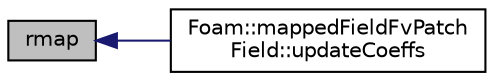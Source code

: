 digraph "rmap"
{
  bgcolor="transparent";
  edge [fontname="Helvetica",fontsize="10",labelfontname="Helvetica",labelfontsize="10"];
  node [fontname="Helvetica",fontsize="10",shape=record];
  rankdir="LR";
  Node1 [label="rmap",height=0.2,width=0.4,color="black", fillcolor="grey75", style="filled" fontcolor="black"];
  Node1 -> Node2 [dir="back",color="midnightblue",fontsize="10",style="solid",fontname="Helvetica"];
  Node2 [label="Foam::mappedFieldFvPatch\lField::updateCoeffs",height=0.2,width=0.4,color="black",URL="$classFoam_1_1mappedFieldFvPatchField.html#a7e24eafac629d3733181cd942d4c902f",tooltip="Update the coefficients associated with the patch field. "];
}
